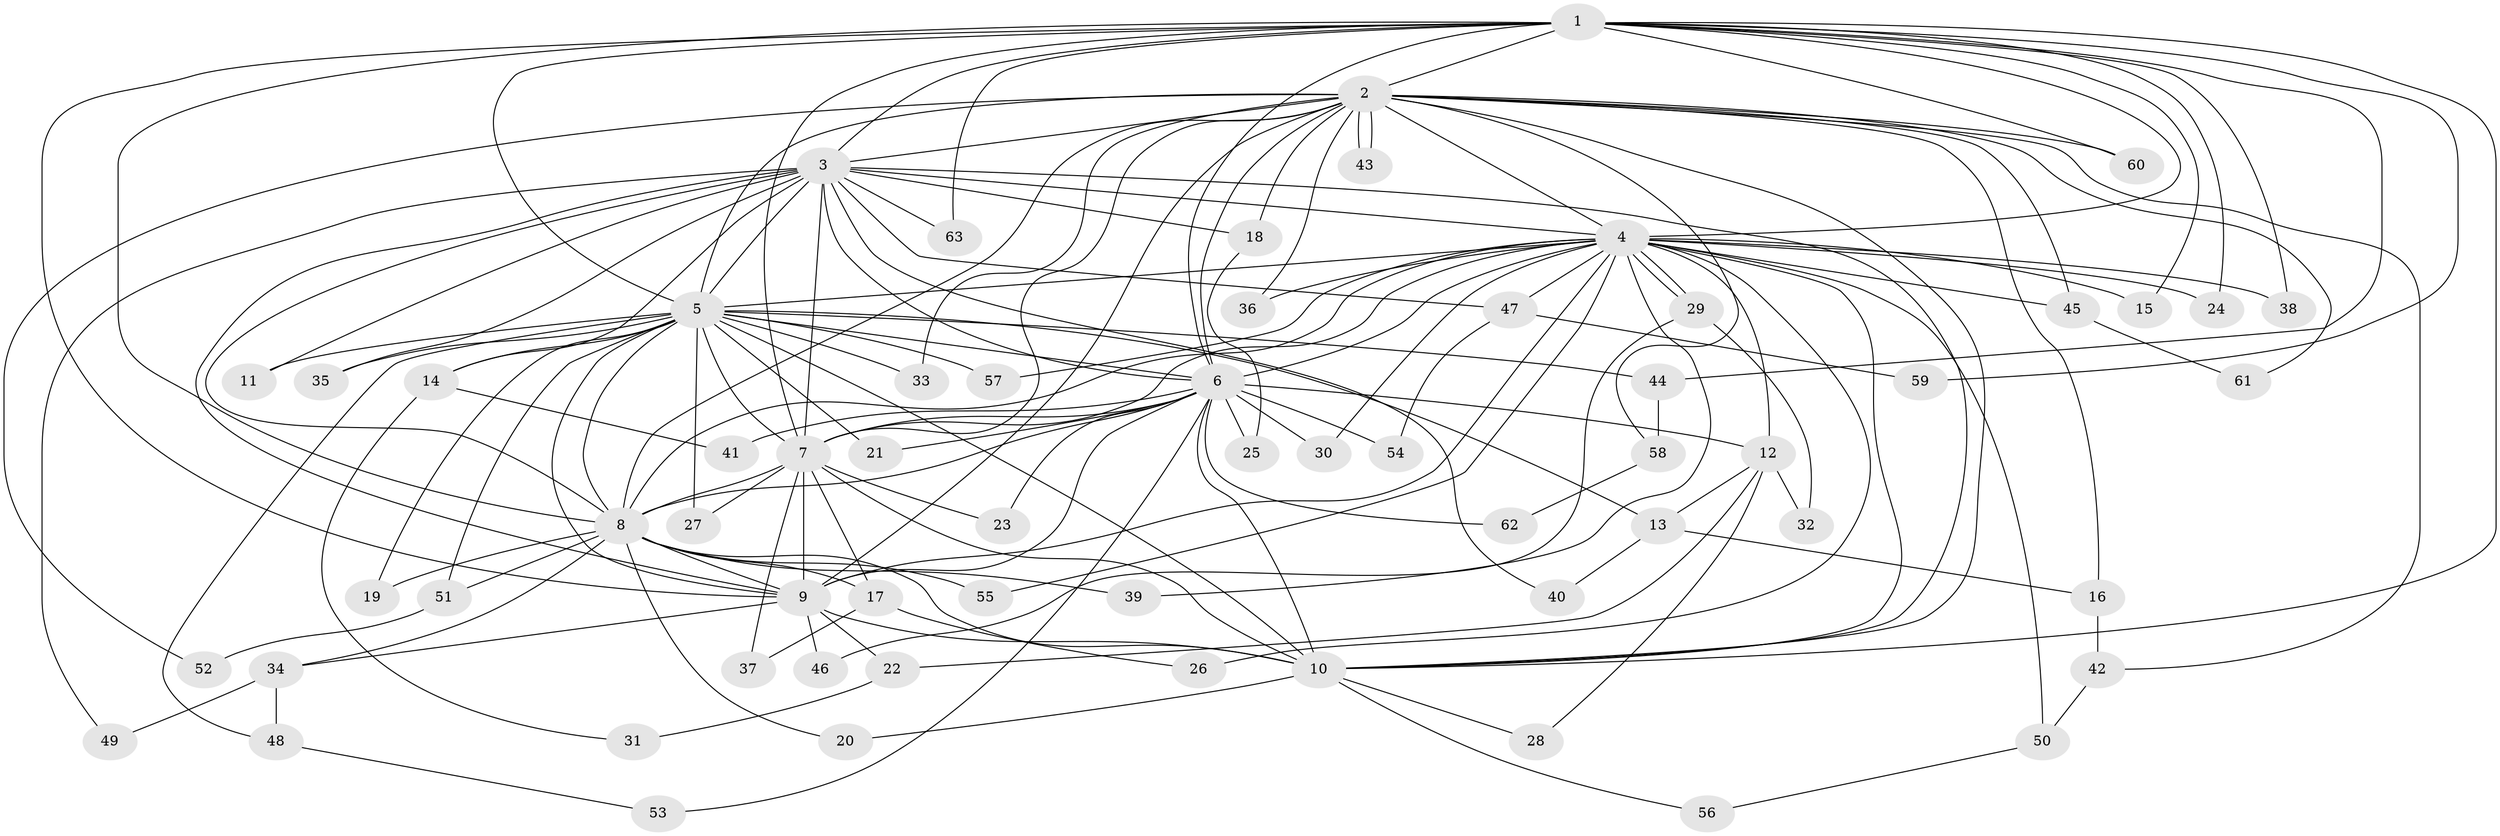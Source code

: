 // coarse degree distribution, {15: 0.04, 5: 0.04, 1: 0.48, 2: 0.32, 3: 0.04, 4: 0.04, 17: 0.04}
// Generated by graph-tools (version 1.1) at 2025/48/03/04/25 21:48:00]
// undirected, 63 vertices, 151 edges
graph export_dot {
graph [start="1"]
  node [color=gray90,style=filled];
  1;
  2;
  3;
  4;
  5;
  6;
  7;
  8;
  9;
  10;
  11;
  12;
  13;
  14;
  15;
  16;
  17;
  18;
  19;
  20;
  21;
  22;
  23;
  24;
  25;
  26;
  27;
  28;
  29;
  30;
  31;
  32;
  33;
  34;
  35;
  36;
  37;
  38;
  39;
  40;
  41;
  42;
  43;
  44;
  45;
  46;
  47;
  48;
  49;
  50;
  51;
  52;
  53;
  54;
  55;
  56;
  57;
  58;
  59;
  60;
  61;
  62;
  63;
  1 -- 2;
  1 -- 3;
  1 -- 4;
  1 -- 5;
  1 -- 6;
  1 -- 7;
  1 -- 8;
  1 -- 9;
  1 -- 10;
  1 -- 15;
  1 -- 24;
  1 -- 38;
  1 -- 44;
  1 -- 59;
  1 -- 60;
  1 -- 63;
  2 -- 3;
  2 -- 4;
  2 -- 5;
  2 -- 6;
  2 -- 7;
  2 -- 8;
  2 -- 9;
  2 -- 10;
  2 -- 16;
  2 -- 18;
  2 -- 33;
  2 -- 36;
  2 -- 42;
  2 -- 43;
  2 -- 43;
  2 -- 45;
  2 -- 52;
  2 -- 58;
  2 -- 60;
  2 -- 61;
  3 -- 4;
  3 -- 5;
  3 -- 6;
  3 -- 7;
  3 -- 8;
  3 -- 9;
  3 -- 10;
  3 -- 11;
  3 -- 14;
  3 -- 18;
  3 -- 35;
  3 -- 40;
  3 -- 47;
  3 -- 49;
  3 -- 63;
  4 -- 5;
  4 -- 6;
  4 -- 7;
  4 -- 8;
  4 -- 9;
  4 -- 10;
  4 -- 12;
  4 -- 15;
  4 -- 24;
  4 -- 26;
  4 -- 29;
  4 -- 29;
  4 -- 30;
  4 -- 36;
  4 -- 38;
  4 -- 39;
  4 -- 45;
  4 -- 47;
  4 -- 50;
  4 -- 55;
  4 -- 57;
  5 -- 6;
  5 -- 7;
  5 -- 8;
  5 -- 9;
  5 -- 10;
  5 -- 11;
  5 -- 13;
  5 -- 14;
  5 -- 19;
  5 -- 21;
  5 -- 27;
  5 -- 33;
  5 -- 35;
  5 -- 44;
  5 -- 48;
  5 -- 51;
  5 -- 57;
  6 -- 7;
  6 -- 8;
  6 -- 9;
  6 -- 10;
  6 -- 12;
  6 -- 21;
  6 -- 23;
  6 -- 25;
  6 -- 30;
  6 -- 41;
  6 -- 53;
  6 -- 54;
  6 -- 62;
  7 -- 8;
  7 -- 9;
  7 -- 10;
  7 -- 17;
  7 -- 23;
  7 -- 27;
  7 -- 37;
  8 -- 9;
  8 -- 10;
  8 -- 17;
  8 -- 19;
  8 -- 20;
  8 -- 34;
  8 -- 39;
  8 -- 51;
  8 -- 55;
  9 -- 10;
  9 -- 22;
  9 -- 34;
  9 -- 46;
  10 -- 20;
  10 -- 28;
  10 -- 56;
  12 -- 13;
  12 -- 22;
  12 -- 28;
  12 -- 32;
  13 -- 16;
  13 -- 40;
  14 -- 31;
  14 -- 41;
  16 -- 42;
  17 -- 26;
  17 -- 37;
  18 -- 25;
  22 -- 31;
  29 -- 32;
  29 -- 46;
  34 -- 48;
  34 -- 49;
  42 -- 50;
  44 -- 58;
  45 -- 61;
  47 -- 54;
  47 -- 59;
  48 -- 53;
  50 -- 56;
  51 -- 52;
  58 -- 62;
}

